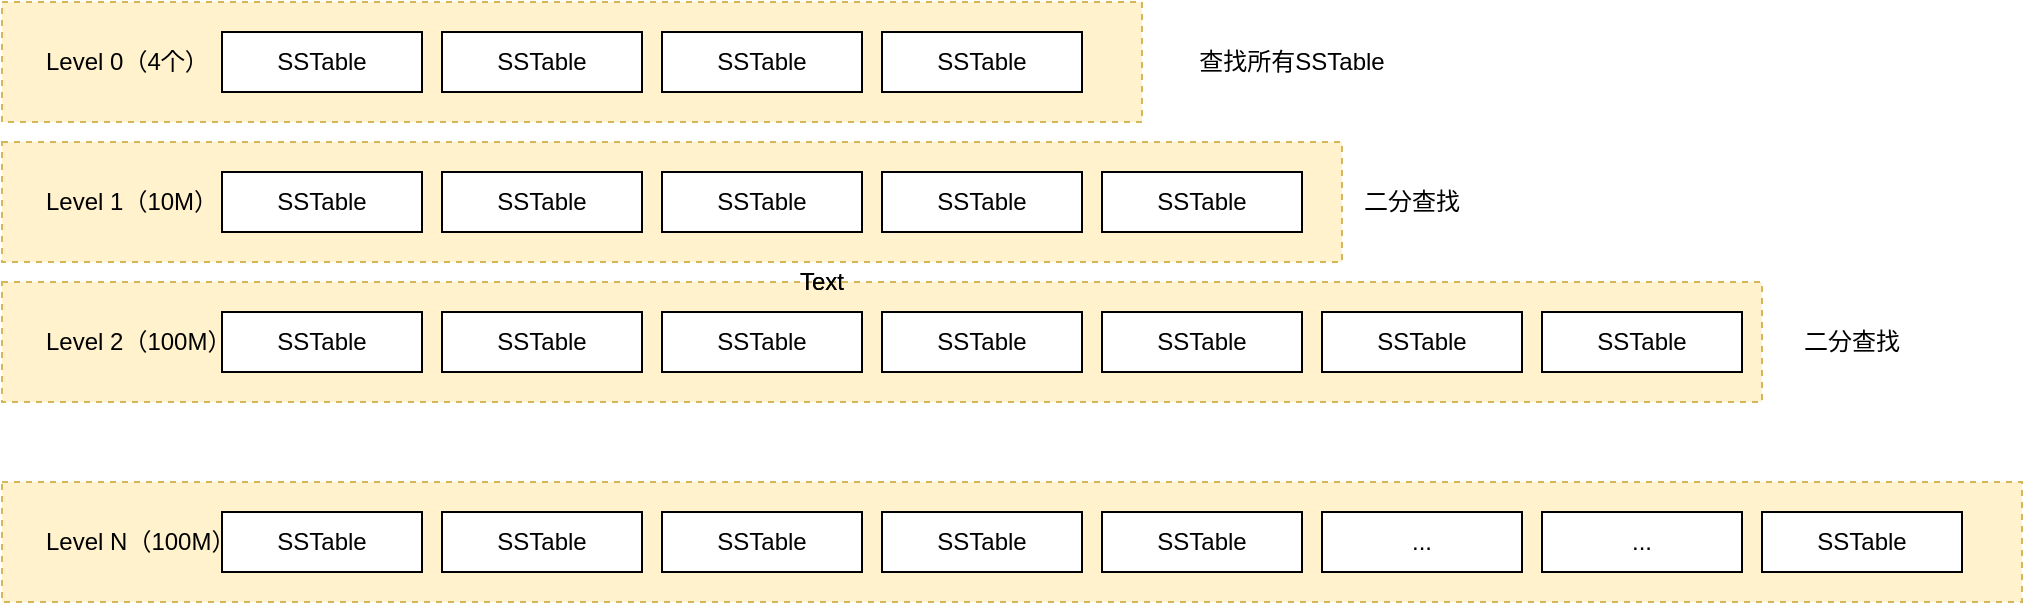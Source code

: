 <mxfile version="13.5.3" type="github"><diagram id="Hfj2145xvQqSuz0LhxdQ" name="Page-1"><mxGraphModel dx="1426" dy="745" grid="1" gridSize="10" guides="1" tooltips="1" connect="1" arrows="1" fold="1" page="1" pageScale="1" pageWidth="827" pageHeight="1169" math="0" shadow="0"><root><mxCell id="0"/><mxCell id="1" parent="0"/><mxCell id="eejWXNNWbyO4AT-_q1Wi-1" value="&amp;nbsp; &amp;nbsp; &amp;nbsp; Level 0（4个）" style="rounded=0;whiteSpace=wrap;html=1;dashed=1;fillColor=#fff2cc;strokeColor=#d6b656;align=left;" vertex="1" parent="1"><mxGeometry x="150" y="220" width="570" height="60" as="geometry"/></mxCell><mxCell id="eejWXNNWbyO4AT-_q1Wi-2" value="SSTable" style="rounded=0;whiteSpace=wrap;html=1;" vertex="1" parent="1"><mxGeometry x="260" y="235" width="100" height="30" as="geometry"/></mxCell><mxCell id="eejWXNNWbyO4AT-_q1Wi-3" value="SSTable" style="rounded=0;whiteSpace=wrap;html=1;" vertex="1" parent="1"><mxGeometry x="370" y="235" width="100" height="30" as="geometry"/></mxCell><mxCell id="eejWXNNWbyO4AT-_q1Wi-4" value="SSTable" style="rounded=0;whiteSpace=wrap;html=1;" vertex="1" parent="1"><mxGeometry x="480" y="235" width="100" height="30" as="geometry"/></mxCell><mxCell id="eejWXNNWbyO4AT-_q1Wi-5" value="SSTable" style="rounded=0;whiteSpace=wrap;html=1;" vertex="1" parent="1"><mxGeometry x="590" y="235" width="100" height="30" as="geometry"/></mxCell><mxCell id="eejWXNNWbyO4AT-_q1Wi-7" value="&amp;nbsp; &amp;nbsp; &amp;nbsp; Level 1（10M）" style="rounded=0;whiteSpace=wrap;html=1;dashed=1;fillColor=#fff2cc;strokeColor=#d6b656;align=left;" vertex="1" parent="1"><mxGeometry x="150" y="290" width="670" height="60" as="geometry"/></mxCell><mxCell id="eejWXNNWbyO4AT-_q1Wi-8" value="SSTable" style="rounded=0;whiteSpace=wrap;html=1;" vertex="1" parent="1"><mxGeometry x="260" y="305" width="100" height="30" as="geometry"/></mxCell><mxCell id="eejWXNNWbyO4AT-_q1Wi-9" value="SSTable" style="rounded=0;whiteSpace=wrap;html=1;" vertex="1" parent="1"><mxGeometry x="370" y="305" width="100" height="30" as="geometry"/></mxCell><mxCell id="eejWXNNWbyO4AT-_q1Wi-10" value="SSTable" style="rounded=0;whiteSpace=wrap;html=1;" vertex="1" parent="1"><mxGeometry x="480" y="305" width="100" height="30" as="geometry"/></mxCell><mxCell id="eejWXNNWbyO4AT-_q1Wi-11" value="SSTable" style="rounded=0;whiteSpace=wrap;html=1;" vertex="1" parent="1"><mxGeometry x="590" y="305" width="100" height="30" as="geometry"/></mxCell><mxCell id="eejWXNNWbyO4AT-_q1Wi-12" value="SSTable" style="rounded=0;whiteSpace=wrap;html=1;" vertex="1" parent="1"><mxGeometry x="700" y="305" width="100" height="30" as="geometry"/></mxCell><mxCell id="eejWXNNWbyO4AT-_q1Wi-13" value="&amp;nbsp; &amp;nbsp; &amp;nbsp; Level 2（100M）" style="rounded=0;whiteSpace=wrap;html=1;dashed=1;fillColor=#fff2cc;strokeColor=#d6b656;align=left;" vertex="1" parent="1"><mxGeometry x="150" y="360" width="880" height="60" as="geometry"/></mxCell><mxCell id="eejWXNNWbyO4AT-_q1Wi-14" value="SSTable" style="rounded=0;whiteSpace=wrap;html=1;" vertex="1" parent="1"><mxGeometry x="260" y="375" width="100" height="30" as="geometry"/></mxCell><mxCell id="eejWXNNWbyO4AT-_q1Wi-15" value="SSTable" style="rounded=0;whiteSpace=wrap;html=1;" vertex="1" parent="1"><mxGeometry x="370" y="375" width="100" height="30" as="geometry"/></mxCell><mxCell id="eejWXNNWbyO4AT-_q1Wi-16" value="SSTable" style="rounded=0;whiteSpace=wrap;html=1;" vertex="1" parent="1"><mxGeometry x="480" y="375" width="100" height="30" as="geometry"/></mxCell><mxCell id="eejWXNNWbyO4AT-_q1Wi-17" value="SSTable" style="rounded=0;whiteSpace=wrap;html=1;" vertex="1" parent="1"><mxGeometry x="590" y="375" width="100" height="30" as="geometry"/></mxCell><mxCell id="eejWXNNWbyO4AT-_q1Wi-18" value="SSTable" style="rounded=0;whiteSpace=wrap;html=1;" vertex="1" parent="1"><mxGeometry x="700" y="375" width="100" height="30" as="geometry"/></mxCell><mxCell id="eejWXNNWbyO4AT-_q1Wi-19" value="SSTable" style="rounded=0;whiteSpace=wrap;html=1;" vertex="1" parent="1"><mxGeometry x="810" y="375" width="100" height="30" as="geometry"/></mxCell><mxCell id="eejWXNNWbyO4AT-_q1Wi-20" value="SSTable" style="rounded=0;whiteSpace=wrap;html=1;" vertex="1" parent="1"><mxGeometry x="920" y="375" width="100" height="30" as="geometry"/></mxCell><mxCell id="eejWXNNWbyO4AT-_q1Wi-24" value="&amp;nbsp; &amp;nbsp; &amp;nbsp; Level N（100M）" style="rounded=0;whiteSpace=wrap;html=1;dashed=1;fillColor=#fff2cc;strokeColor=#d6b656;align=left;" vertex="1" parent="1"><mxGeometry x="150" y="460" width="1010" height="60" as="geometry"/></mxCell><mxCell id="eejWXNNWbyO4AT-_q1Wi-25" value="SSTable" style="rounded=0;whiteSpace=wrap;html=1;" vertex="1" parent="1"><mxGeometry x="260" y="475" width="100" height="30" as="geometry"/></mxCell><mxCell id="eejWXNNWbyO4AT-_q1Wi-26" value="SSTable" style="rounded=0;whiteSpace=wrap;html=1;" vertex="1" parent="1"><mxGeometry x="370" y="475" width="100" height="30" as="geometry"/></mxCell><mxCell id="eejWXNNWbyO4AT-_q1Wi-27" value="SSTable" style="rounded=0;whiteSpace=wrap;html=1;" vertex="1" parent="1"><mxGeometry x="480" y="475" width="100" height="30" as="geometry"/></mxCell><mxCell id="eejWXNNWbyO4AT-_q1Wi-28" value="SSTable" style="rounded=0;whiteSpace=wrap;html=1;" vertex="1" parent="1"><mxGeometry x="590" y="475" width="100" height="30" as="geometry"/></mxCell><mxCell id="eejWXNNWbyO4AT-_q1Wi-30" value="..." style="rounded=0;whiteSpace=wrap;html=1;" vertex="1" parent="1"><mxGeometry x="810" y="475" width="100" height="30" as="geometry"/></mxCell><mxCell id="eejWXNNWbyO4AT-_q1Wi-31" value="..." style="rounded=0;whiteSpace=wrap;html=1;" vertex="1" parent="1"><mxGeometry x="920" y="475" width="100" height="30" as="geometry"/></mxCell><mxCell id="eejWXNNWbyO4AT-_q1Wi-32" value="SSTable" style="rounded=0;whiteSpace=wrap;html=1;" vertex="1" parent="1"><mxGeometry x="700" y="475" width="100" height="30" as="geometry"/></mxCell><mxCell id="eejWXNNWbyO4AT-_q1Wi-33" value="SSTable" style="rounded=0;whiteSpace=wrap;html=1;" vertex="1" parent="1"><mxGeometry x="1030" y="475" width="100" height="30" as="geometry"/></mxCell><mxCell id="eejWXNNWbyO4AT-_q1Wi-34" value="Text" style="text;html=1;strokeColor=none;fillColor=none;align=center;verticalAlign=middle;whiteSpace=wrap;rounded=0;dashed=1;" vertex="1" parent="1"><mxGeometry x="540" y="350" width="40" height="20" as="geometry"/></mxCell><mxCell id="eejWXNNWbyO4AT-_q1Wi-35" value="Text" style="text;html=1;strokeColor=none;fillColor=none;align=center;verticalAlign=middle;whiteSpace=wrap;rounded=0;dashed=1;" vertex="1" parent="1"><mxGeometry x="540" y="350" width="40" height="20" as="geometry"/></mxCell><mxCell id="eejWXNNWbyO4AT-_q1Wi-36" value="查找所有SSTable" style="text;html=1;strokeColor=none;fillColor=none;align=center;verticalAlign=middle;whiteSpace=wrap;rounded=0;dashed=1;" vertex="1" parent="1"><mxGeometry x="720" y="240" width="150" height="20" as="geometry"/></mxCell><mxCell id="eejWXNNWbyO4AT-_q1Wi-37" value="二分查找" style="text;html=1;strokeColor=none;fillColor=none;align=center;verticalAlign=middle;whiteSpace=wrap;rounded=0;dashed=1;" vertex="1" parent="1"><mxGeometry x="780" y="310" width="150" height="20" as="geometry"/></mxCell><mxCell id="eejWXNNWbyO4AT-_q1Wi-38" value="二分查找" style="text;html=1;strokeColor=none;fillColor=none;align=center;verticalAlign=middle;whiteSpace=wrap;rounded=0;dashed=1;" vertex="1" parent="1"><mxGeometry x="1000" y="380" width="150" height="20" as="geometry"/></mxCell></root></mxGraphModel></diagram></mxfile>